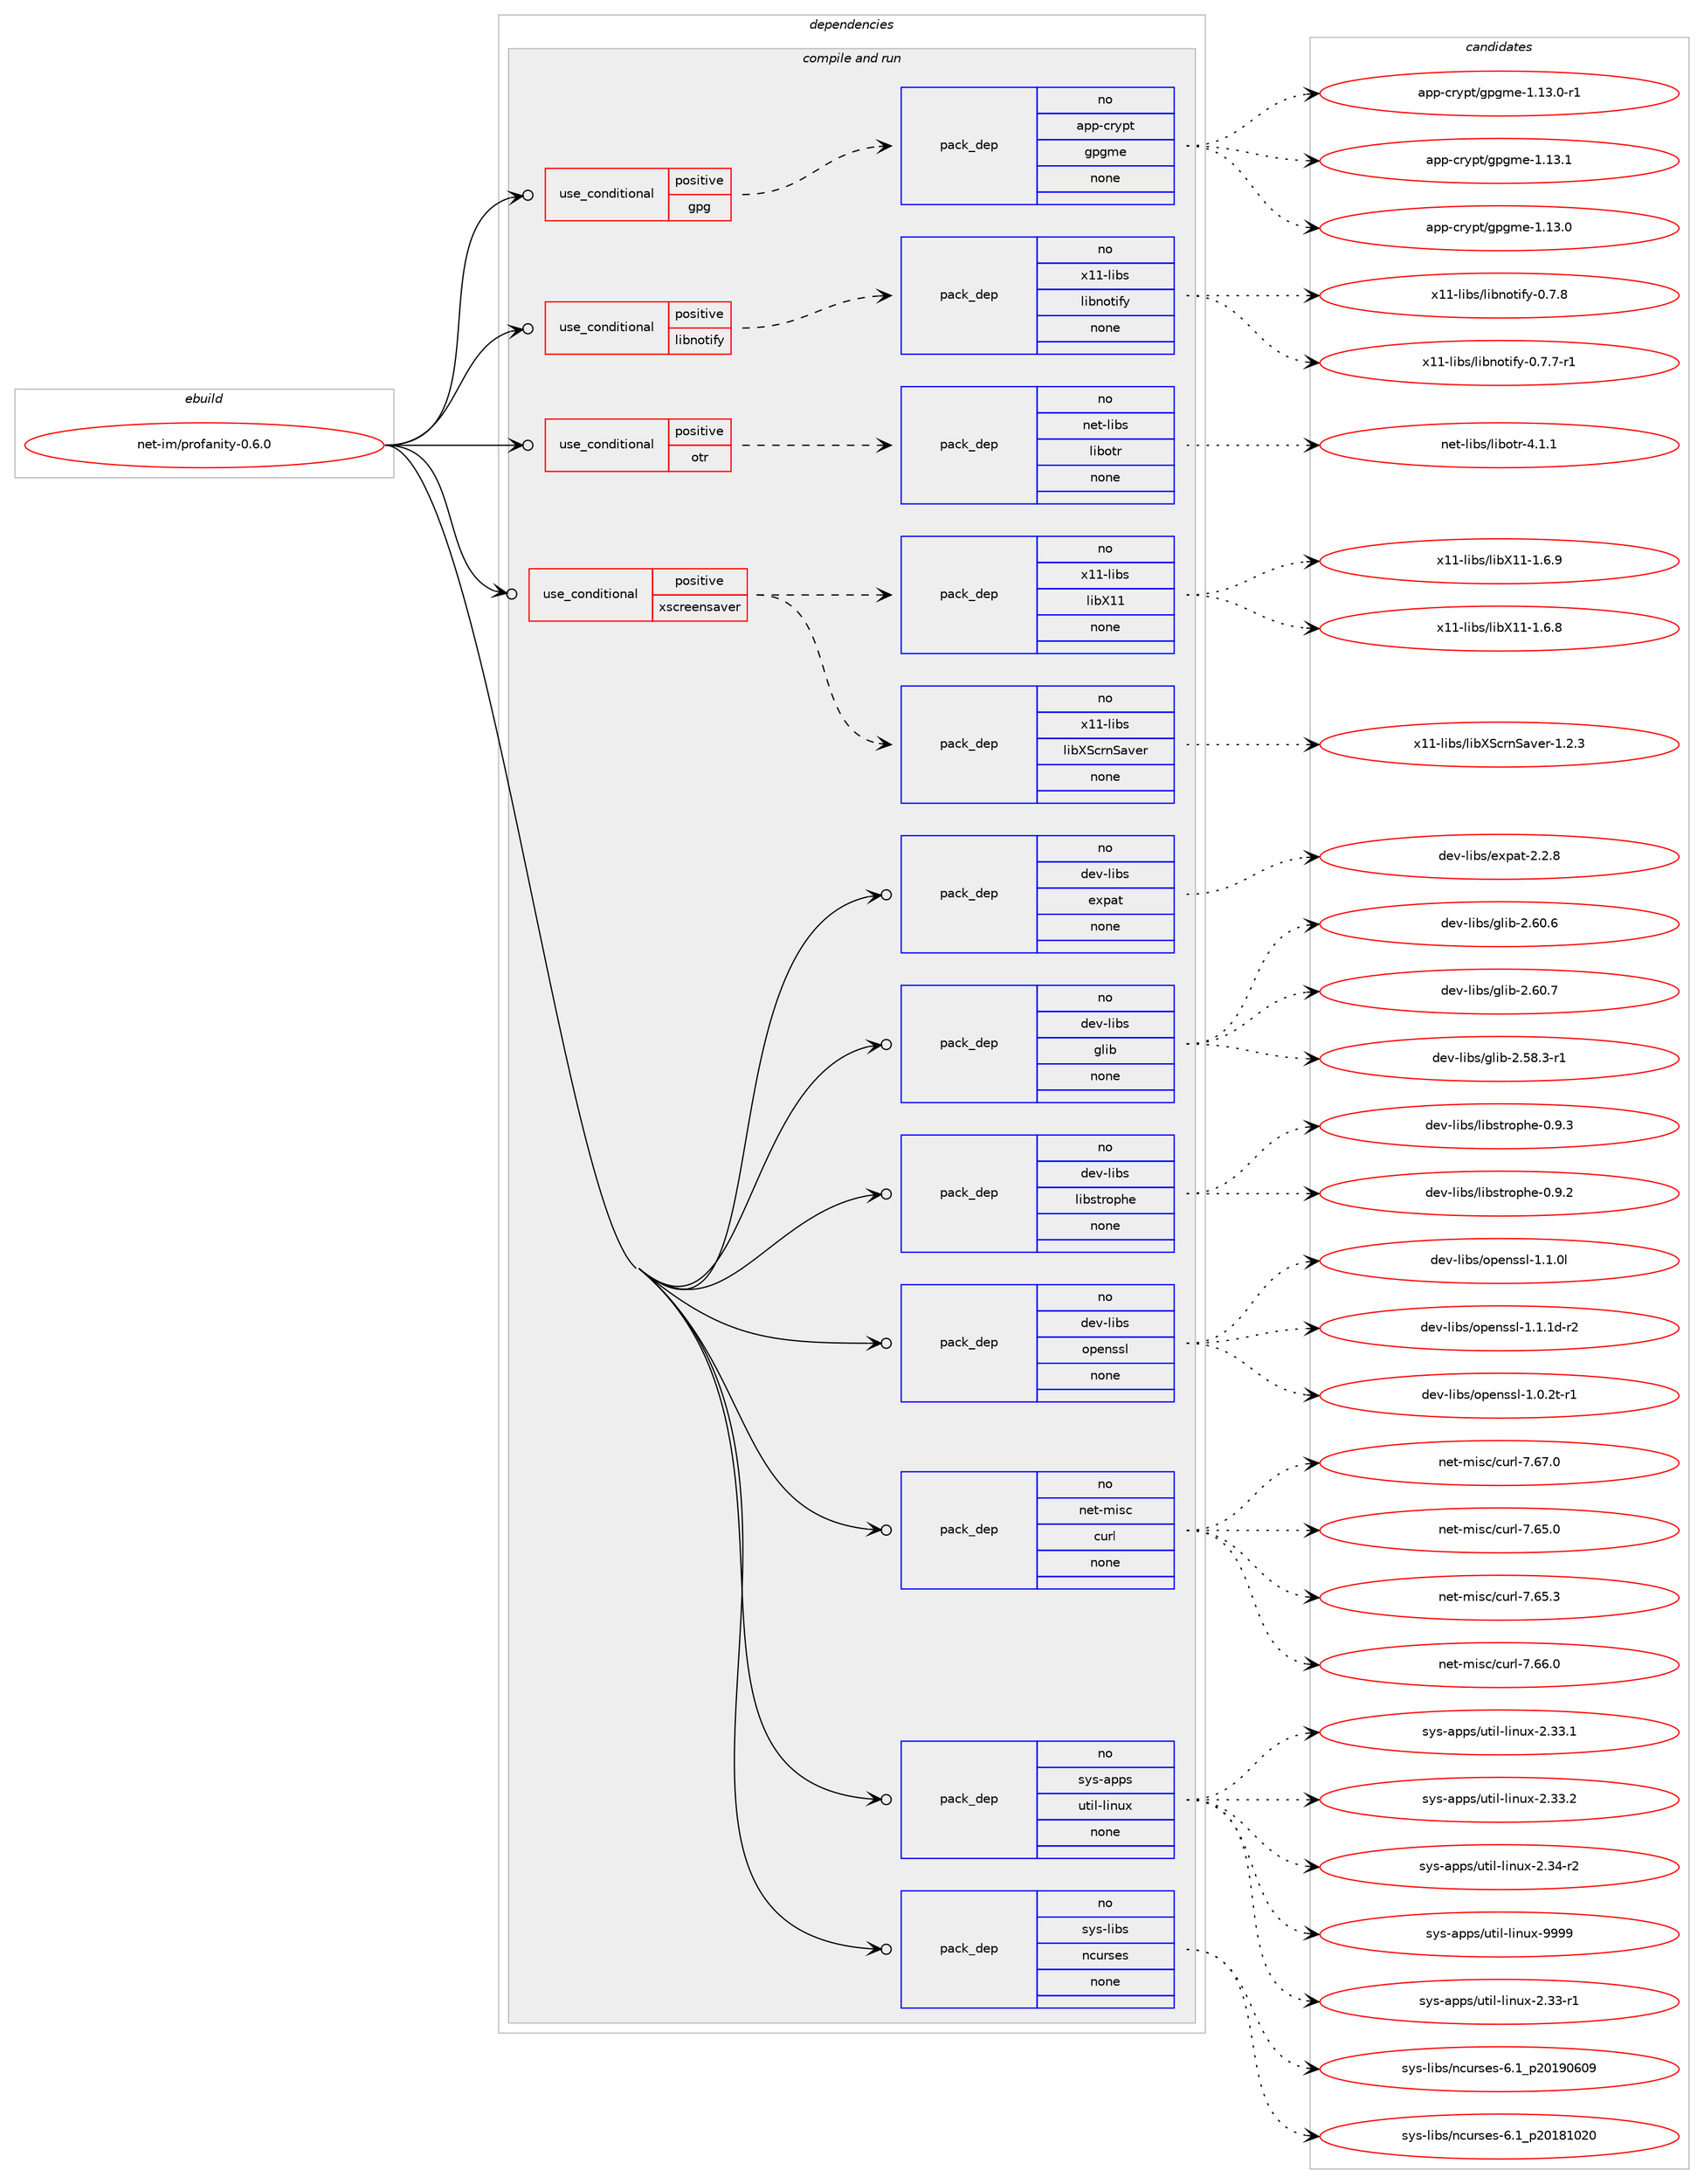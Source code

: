 digraph prolog {

# *************
# Graph options
# *************

newrank=true;
concentrate=true;
compound=true;
graph [rankdir=LR,fontname=Helvetica,fontsize=10,ranksep=1.5];#, ranksep=2.5, nodesep=0.2];
edge  [arrowhead=vee];
node  [fontname=Helvetica,fontsize=10];

# **********
# The ebuild
# **********

subgraph cluster_leftcol {
color=gray;
rank=same;
label=<<i>ebuild</i>>;
id [label="net-im/profanity-0.6.0", color=red, width=4, href="../net-im/profanity-0.6.0.svg"];
}

# ****************
# The dependencies
# ****************

subgraph cluster_midcol {
color=gray;
label=<<i>dependencies</i>>;
subgraph cluster_compile {
fillcolor="#eeeeee";
style=filled;
label=<<i>compile</i>>;
}
subgraph cluster_compileandrun {
fillcolor="#eeeeee";
style=filled;
label=<<i>compile and run</i>>;
subgraph cond200488 {
dependency822839 [label=<<TABLE BORDER="0" CELLBORDER="1" CELLSPACING="0" CELLPADDING="4"><TR><TD ROWSPAN="3" CELLPADDING="10">use_conditional</TD></TR><TR><TD>positive</TD></TR><TR><TD>gpg</TD></TR></TABLE>>, shape=none, color=red];
subgraph pack607952 {
dependency822840 [label=<<TABLE BORDER="0" CELLBORDER="1" CELLSPACING="0" CELLPADDING="4" WIDTH="220"><TR><TD ROWSPAN="6" CELLPADDING="30">pack_dep</TD></TR><TR><TD WIDTH="110">no</TD></TR><TR><TD>app-crypt</TD></TR><TR><TD>gpgme</TD></TR><TR><TD>none</TD></TR><TR><TD></TD></TR></TABLE>>, shape=none, color=blue];
}
dependency822839:e -> dependency822840:w [weight=20,style="dashed",arrowhead="vee"];
}
id:e -> dependency822839:w [weight=20,style="solid",arrowhead="odotvee"];
subgraph cond200489 {
dependency822841 [label=<<TABLE BORDER="0" CELLBORDER="1" CELLSPACING="0" CELLPADDING="4"><TR><TD ROWSPAN="3" CELLPADDING="10">use_conditional</TD></TR><TR><TD>positive</TD></TR><TR><TD>libnotify</TD></TR></TABLE>>, shape=none, color=red];
subgraph pack607953 {
dependency822842 [label=<<TABLE BORDER="0" CELLBORDER="1" CELLSPACING="0" CELLPADDING="4" WIDTH="220"><TR><TD ROWSPAN="6" CELLPADDING="30">pack_dep</TD></TR><TR><TD WIDTH="110">no</TD></TR><TR><TD>x11-libs</TD></TR><TR><TD>libnotify</TD></TR><TR><TD>none</TD></TR><TR><TD></TD></TR></TABLE>>, shape=none, color=blue];
}
dependency822841:e -> dependency822842:w [weight=20,style="dashed",arrowhead="vee"];
}
id:e -> dependency822841:w [weight=20,style="solid",arrowhead="odotvee"];
subgraph cond200490 {
dependency822843 [label=<<TABLE BORDER="0" CELLBORDER="1" CELLSPACING="0" CELLPADDING="4"><TR><TD ROWSPAN="3" CELLPADDING="10">use_conditional</TD></TR><TR><TD>positive</TD></TR><TR><TD>otr</TD></TR></TABLE>>, shape=none, color=red];
subgraph pack607954 {
dependency822844 [label=<<TABLE BORDER="0" CELLBORDER="1" CELLSPACING="0" CELLPADDING="4" WIDTH="220"><TR><TD ROWSPAN="6" CELLPADDING="30">pack_dep</TD></TR><TR><TD WIDTH="110">no</TD></TR><TR><TD>net-libs</TD></TR><TR><TD>libotr</TD></TR><TR><TD>none</TD></TR><TR><TD></TD></TR></TABLE>>, shape=none, color=blue];
}
dependency822843:e -> dependency822844:w [weight=20,style="dashed",arrowhead="vee"];
}
id:e -> dependency822843:w [weight=20,style="solid",arrowhead="odotvee"];
subgraph cond200491 {
dependency822845 [label=<<TABLE BORDER="0" CELLBORDER="1" CELLSPACING="0" CELLPADDING="4"><TR><TD ROWSPAN="3" CELLPADDING="10">use_conditional</TD></TR><TR><TD>positive</TD></TR><TR><TD>xscreensaver</TD></TR></TABLE>>, shape=none, color=red];
subgraph pack607955 {
dependency822846 [label=<<TABLE BORDER="0" CELLBORDER="1" CELLSPACING="0" CELLPADDING="4" WIDTH="220"><TR><TD ROWSPAN="6" CELLPADDING="30">pack_dep</TD></TR><TR><TD WIDTH="110">no</TD></TR><TR><TD>x11-libs</TD></TR><TR><TD>libXScrnSaver</TD></TR><TR><TD>none</TD></TR><TR><TD></TD></TR></TABLE>>, shape=none, color=blue];
}
dependency822845:e -> dependency822846:w [weight=20,style="dashed",arrowhead="vee"];
subgraph pack607956 {
dependency822847 [label=<<TABLE BORDER="0" CELLBORDER="1" CELLSPACING="0" CELLPADDING="4" WIDTH="220"><TR><TD ROWSPAN="6" CELLPADDING="30">pack_dep</TD></TR><TR><TD WIDTH="110">no</TD></TR><TR><TD>x11-libs</TD></TR><TR><TD>libX11</TD></TR><TR><TD>none</TD></TR><TR><TD></TD></TR></TABLE>>, shape=none, color=blue];
}
dependency822845:e -> dependency822847:w [weight=20,style="dashed",arrowhead="vee"];
}
id:e -> dependency822845:w [weight=20,style="solid",arrowhead="odotvee"];
subgraph pack607957 {
dependency822848 [label=<<TABLE BORDER="0" CELLBORDER="1" CELLSPACING="0" CELLPADDING="4" WIDTH="220"><TR><TD ROWSPAN="6" CELLPADDING="30">pack_dep</TD></TR><TR><TD WIDTH="110">no</TD></TR><TR><TD>dev-libs</TD></TR><TR><TD>expat</TD></TR><TR><TD>none</TD></TR><TR><TD></TD></TR></TABLE>>, shape=none, color=blue];
}
id:e -> dependency822848:w [weight=20,style="solid",arrowhead="odotvee"];
subgraph pack607958 {
dependency822849 [label=<<TABLE BORDER="0" CELLBORDER="1" CELLSPACING="0" CELLPADDING="4" WIDTH="220"><TR><TD ROWSPAN="6" CELLPADDING="30">pack_dep</TD></TR><TR><TD WIDTH="110">no</TD></TR><TR><TD>dev-libs</TD></TR><TR><TD>glib</TD></TR><TR><TD>none</TD></TR><TR><TD></TD></TR></TABLE>>, shape=none, color=blue];
}
id:e -> dependency822849:w [weight=20,style="solid",arrowhead="odotvee"];
subgraph pack607959 {
dependency822850 [label=<<TABLE BORDER="0" CELLBORDER="1" CELLSPACING="0" CELLPADDING="4" WIDTH="220"><TR><TD ROWSPAN="6" CELLPADDING="30">pack_dep</TD></TR><TR><TD WIDTH="110">no</TD></TR><TR><TD>dev-libs</TD></TR><TR><TD>libstrophe</TD></TR><TR><TD>none</TD></TR><TR><TD></TD></TR></TABLE>>, shape=none, color=blue];
}
id:e -> dependency822850:w [weight=20,style="solid",arrowhead="odotvee"];
subgraph pack607960 {
dependency822851 [label=<<TABLE BORDER="0" CELLBORDER="1" CELLSPACING="0" CELLPADDING="4" WIDTH="220"><TR><TD ROWSPAN="6" CELLPADDING="30">pack_dep</TD></TR><TR><TD WIDTH="110">no</TD></TR><TR><TD>dev-libs</TD></TR><TR><TD>openssl</TD></TR><TR><TD>none</TD></TR><TR><TD></TD></TR></TABLE>>, shape=none, color=blue];
}
id:e -> dependency822851:w [weight=20,style="solid",arrowhead="odotvee"];
subgraph pack607961 {
dependency822852 [label=<<TABLE BORDER="0" CELLBORDER="1" CELLSPACING="0" CELLPADDING="4" WIDTH="220"><TR><TD ROWSPAN="6" CELLPADDING="30">pack_dep</TD></TR><TR><TD WIDTH="110">no</TD></TR><TR><TD>net-misc</TD></TR><TR><TD>curl</TD></TR><TR><TD>none</TD></TR><TR><TD></TD></TR></TABLE>>, shape=none, color=blue];
}
id:e -> dependency822852:w [weight=20,style="solid",arrowhead="odotvee"];
subgraph pack607962 {
dependency822853 [label=<<TABLE BORDER="0" CELLBORDER="1" CELLSPACING="0" CELLPADDING="4" WIDTH="220"><TR><TD ROWSPAN="6" CELLPADDING="30">pack_dep</TD></TR><TR><TD WIDTH="110">no</TD></TR><TR><TD>sys-apps</TD></TR><TR><TD>util-linux</TD></TR><TR><TD>none</TD></TR><TR><TD></TD></TR></TABLE>>, shape=none, color=blue];
}
id:e -> dependency822853:w [weight=20,style="solid",arrowhead="odotvee"];
subgraph pack607963 {
dependency822854 [label=<<TABLE BORDER="0" CELLBORDER="1" CELLSPACING="0" CELLPADDING="4" WIDTH="220"><TR><TD ROWSPAN="6" CELLPADDING="30">pack_dep</TD></TR><TR><TD WIDTH="110">no</TD></TR><TR><TD>sys-libs</TD></TR><TR><TD>ncurses</TD></TR><TR><TD>none</TD></TR><TR><TD></TD></TR></TABLE>>, shape=none, color=blue];
}
id:e -> dependency822854:w [weight=20,style="solid",arrowhead="odotvee"];
}
subgraph cluster_run {
fillcolor="#eeeeee";
style=filled;
label=<<i>run</i>>;
}
}

# **************
# The candidates
# **************

subgraph cluster_choices {
rank=same;
color=gray;
label=<<i>candidates</i>>;

subgraph choice607952 {
color=black;
nodesep=1;
choice9711211245991141211121164710311210310910145494649514648 [label="app-crypt/gpgme-1.13.0", color=red, width=4,href="../app-crypt/gpgme-1.13.0.svg"];
choice97112112459911412111211647103112103109101454946495146484511449 [label="app-crypt/gpgme-1.13.0-r1", color=red, width=4,href="../app-crypt/gpgme-1.13.0-r1.svg"];
choice9711211245991141211121164710311210310910145494649514649 [label="app-crypt/gpgme-1.13.1", color=red, width=4,href="../app-crypt/gpgme-1.13.1.svg"];
dependency822840:e -> choice9711211245991141211121164710311210310910145494649514648:w [style=dotted,weight="100"];
dependency822840:e -> choice97112112459911412111211647103112103109101454946495146484511449:w [style=dotted,weight="100"];
dependency822840:e -> choice9711211245991141211121164710311210310910145494649514649:w [style=dotted,weight="100"];
}
subgraph choice607953 {
color=black;
nodesep=1;
choice1204949451081059811547108105981101111161051021214548465546554511449 [label="x11-libs/libnotify-0.7.7-r1", color=red, width=4,href="../x11-libs/libnotify-0.7.7-r1.svg"];
choice120494945108105981154710810598110111116105102121454846554656 [label="x11-libs/libnotify-0.7.8", color=red, width=4,href="../x11-libs/libnotify-0.7.8.svg"];
dependency822842:e -> choice1204949451081059811547108105981101111161051021214548465546554511449:w [style=dotted,weight="100"];
dependency822842:e -> choice120494945108105981154710810598110111116105102121454846554656:w [style=dotted,weight="100"];
}
subgraph choice607954 {
color=black;
nodesep=1;
choice11010111645108105981154710810598111116114455246494649 [label="net-libs/libotr-4.1.1", color=red, width=4,href="../net-libs/libotr-4.1.1.svg"];
dependency822844:e -> choice11010111645108105981154710810598111116114455246494649:w [style=dotted,weight="100"];
}
subgraph choice607955 {
color=black;
nodesep=1;
choice1204949451081059811547108105988883991141108397118101114454946504651 [label="x11-libs/libXScrnSaver-1.2.3", color=red, width=4,href="../x11-libs/libXScrnSaver-1.2.3.svg"];
dependency822846:e -> choice1204949451081059811547108105988883991141108397118101114454946504651:w [style=dotted,weight="100"];
}
subgraph choice607956 {
color=black;
nodesep=1;
choice120494945108105981154710810598884949454946544656 [label="x11-libs/libX11-1.6.8", color=red, width=4,href="../x11-libs/libX11-1.6.8.svg"];
choice120494945108105981154710810598884949454946544657 [label="x11-libs/libX11-1.6.9", color=red, width=4,href="../x11-libs/libX11-1.6.9.svg"];
dependency822847:e -> choice120494945108105981154710810598884949454946544656:w [style=dotted,weight="100"];
dependency822847:e -> choice120494945108105981154710810598884949454946544657:w [style=dotted,weight="100"];
}
subgraph choice607957 {
color=black;
nodesep=1;
choice10010111845108105981154710112011297116455046504656 [label="dev-libs/expat-2.2.8", color=red, width=4,href="../dev-libs/expat-2.2.8.svg"];
dependency822848:e -> choice10010111845108105981154710112011297116455046504656:w [style=dotted,weight="100"];
}
subgraph choice607958 {
color=black;
nodesep=1;
choice10010111845108105981154710310810598455046535646514511449 [label="dev-libs/glib-2.58.3-r1", color=red, width=4,href="../dev-libs/glib-2.58.3-r1.svg"];
choice1001011184510810598115471031081059845504654484654 [label="dev-libs/glib-2.60.6", color=red, width=4,href="../dev-libs/glib-2.60.6.svg"];
choice1001011184510810598115471031081059845504654484655 [label="dev-libs/glib-2.60.7", color=red, width=4,href="../dev-libs/glib-2.60.7.svg"];
dependency822849:e -> choice10010111845108105981154710310810598455046535646514511449:w [style=dotted,weight="100"];
dependency822849:e -> choice1001011184510810598115471031081059845504654484654:w [style=dotted,weight="100"];
dependency822849:e -> choice1001011184510810598115471031081059845504654484655:w [style=dotted,weight="100"];
}
subgraph choice607959 {
color=black;
nodesep=1;
choice10010111845108105981154710810598115116114111112104101454846574650 [label="dev-libs/libstrophe-0.9.2", color=red, width=4,href="../dev-libs/libstrophe-0.9.2.svg"];
choice10010111845108105981154710810598115116114111112104101454846574651 [label="dev-libs/libstrophe-0.9.3", color=red, width=4,href="../dev-libs/libstrophe-0.9.3.svg"];
dependency822850:e -> choice10010111845108105981154710810598115116114111112104101454846574650:w [style=dotted,weight="100"];
dependency822850:e -> choice10010111845108105981154710810598115116114111112104101454846574651:w [style=dotted,weight="100"];
}
subgraph choice607960 {
color=black;
nodesep=1;
choice1001011184510810598115471111121011101151151084549464846501164511449 [label="dev-libs/openssl-1.0.2t-r1", color=red, width=4,href="../dev-libs/openssl-1.0.2t-r1.svg"];
choice100101118451081059811547111112101110115115108454946494648108 [label="dev-libs/openssl-1.1.0l", color=red, width=4,href="../dev-libs/openssl-1.1.0l.svg"];
choice1001011184510810598115471111121011101151151084549464946491004511450 [label="dev-libs/openssl-1.1.1d-r2", color=red, width=4,href="../dev-libs/openssl-1.1.1d-r2.svg"];
dependency822851:e -> choice1001011184510810598115471111121011101151151084549464846501164511449:w [style=dotted,weight="100"];
dependency822851:e -> choice100101118451081059811547111112101110115115108454946494648108:w [style=dotted,weight="100"];
dependency822851:e -> choice1001011184510810598115471111121011101151151084549464946491004511450:w [style=dotted,weight="100"];
}
subgraph choice607961 {
color=black;
nodesep=1;
choice1101011164510910511599479911711410845554654534648 [label="net-misc/curl-7.65.0", color=red, width=4,href="../net-misc/curl-7.65.0.svg"];
choice1101011164510910511599479911711410845554654534651 [label="net-misc/curl-7.65.3", color=red, width=4,href="../net-misc/curl-7.65.3.svg"];
choice1101011164510910511599479911711410845554654544648 [label="net-misc/curl-7.66.0", color=red, width=4,href="../net-misc/curl-7.66.0.svg"];
choice1101011164510910511599479911711410845554654554648 [label="net-misc/curl-7.67.0", color=red, width=4,href="../net-misc/curl-7.67.0.svg"];
dependency822852:e -> choice1101011164510910511599479911711410845554654534648:w [style=dotted,weight="100"];
dependency822852:e -> choice1101011164510910511599479911711410845554654534651:w [style=dotted,weight="100"];
dependency822852:e -> choice1101011164510910511599479911711410845554654544648:w [style=dotted,weight="100"];
dependency822852:e -> choice1101011164510910511599479911711410845554654554648:w [style=dotted,weight="100"];
}
subgraph choice607962 {
color=black;
nodesep=1;
choice1151211154597112112115471171161051084510810511011712045504651514511449 [label="sys-apps/util-linux-2.33-r1", color=red, width=4,href="../sys-apps/util-linux-2.33-r1.svg"];
choice1151211154597112112115471171161051084510810511011712045504651514649 [label="sys-apps/util-linux-2.33.1", color=red, width=4,href="../sys-apps/util-linux-2.33.1.svg"];
choice1151211154597112112115471171161051084510810511011712045504651514650 [label="sys-apps/util-linux-2.33.2", color=red, width=4,href="../sys-apps/util-linux-2.33.2.svg"];
choice1151211154597112112115471171161051084510810511011712045504651524511450 [label="sys-apps/util-linux-2.34-r2", color=red, width=4,href="../sys-apps/util-linux-2.34-r2.svg"];
choice115121115459711211211547117116105108451081051101171204557575757 [label="sys-apps/util-linux-9999", color=red, width=4,href="../sys-apps/util-linux-9999.svg"];
dependency822853:e -> choice1151211154597112112115471171161051084510810511011712045504651514511449:w [style=dotted,weight="100"];
dependency822853:e -> choice1151211154597112112115471171161051084510810511011712045504651514649:w [style=dotted,weight="100"];
dependency822853:e -> choice1151211154597112112115471171161051084510810511011712045504651514650:w [style=dotted,weight="100"];
dependency822853:e -> choice1151211154597112112115471171161051084510810511011712045504651524511450:w [style=dotted,weight="100"];
dependency822853:e -> choice115121115459711211211547117116105108451081051101171204557575757:w [style=dotted,weight="100"];
}
subgraph choice607963 {
color=black;
nodesep=1;
choice1151211154510810598115471109911711411510111545544649951125048495649485048 [label="sys-libs/ncurses-6.1_p20181020", color=red, width=4,href="../sys-libs/ncurses-6.1_p20181020.svg"];
choice1151211154510810598115471109911711411510111545544649951125048495748544857 [label="sys-libs/ncurses-6.1_p20190609", color=red, width=4,href="../sys-libs/ncurses-6.1_p20190609.svg"];
dependency822854:e -> choice1151211154510810598115471109911711411510111545544649951125048495649485048:w [style=dotted,weight="100"];
dependency822854:e -> choice1151211154510810598115471109911711411510111545544649951125048495748544857:w [style=dotted,weight="100"];
}
}

}
